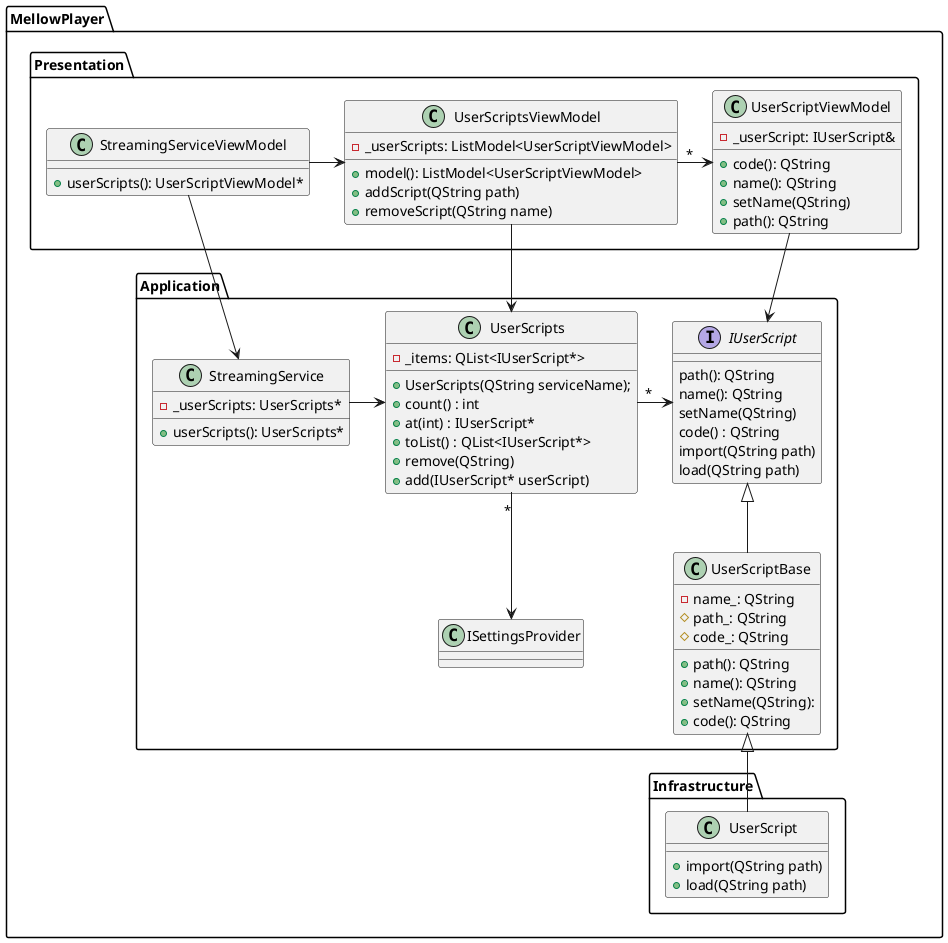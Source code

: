 @startuml

namespace MellowPlayer.Application {

class ISettingsProvider

class UserScripts {
    - _items: QList<IUserScript*>
    + UserScripts(QString serviceName);
    + count() : int
    + at(int) : IUserScript*
    + toList() : QList<IUserScript*>
    + remove(QString)
    + add(IUserScript* userScript)
}
UserScripts "*" -> IUserScript
UserScripts "*" --> ISettingsProvider

interface IUserScript {
    path(): QString
    name(): QString
    setName(QString)
    code() : QString
    import(QString path)
    load(QString path)
}

class UserScriptBase {
    - name_: QString
    # path_: QString
    # code_: QString
    + path(): QString
    + name(): QString
    + setName(QString):
    + code(): QString
}

IUserScript <|-- UserScriptBase

class StreamingService {
    - _userScripts: UserScripts*
    + userScripts(): UserScripts*
}

StreamingService -right-> UserScripts

}

namespace MellowPlayer.Infrastructure {

class UserScript {
    + import(QString path)
    + load(QString path)
}

MellowPlayer.Application.UserScriptBase <|-- UserScript

}

namespace MellowPlayer.Presentation {
    class UserScriptsViewModel {
        - _userScripts: ListModel<UserScriptViewModel>
        + model(): ListModel<UserScriptViewModel>
        + addScript(QString path)
        + removeScript(QString name)
    }
    class UserScriptViewModel {
        - _userScript: IUserScript&
        + code(): QString
        + name(): QString
        + setName(QString)
        + path(): QString
    }

    class StreamingServiceViewModel {
        + userScripts(): UserScriptViewModel*
    }

    StreamingServiceViewModel -> UserScriptsViewModel
    StreamingServiceViewModel --> MellowPlayer.Application.StreamingService
    UserScriptsViewModel --> MellowPlayer.Application.UserScripts
    UserScriptViewModel --> MellowPlayer.Application.IUserScript
    UserScriptsViewModel "*" -> UserScriptViewModel
}

@enduml

